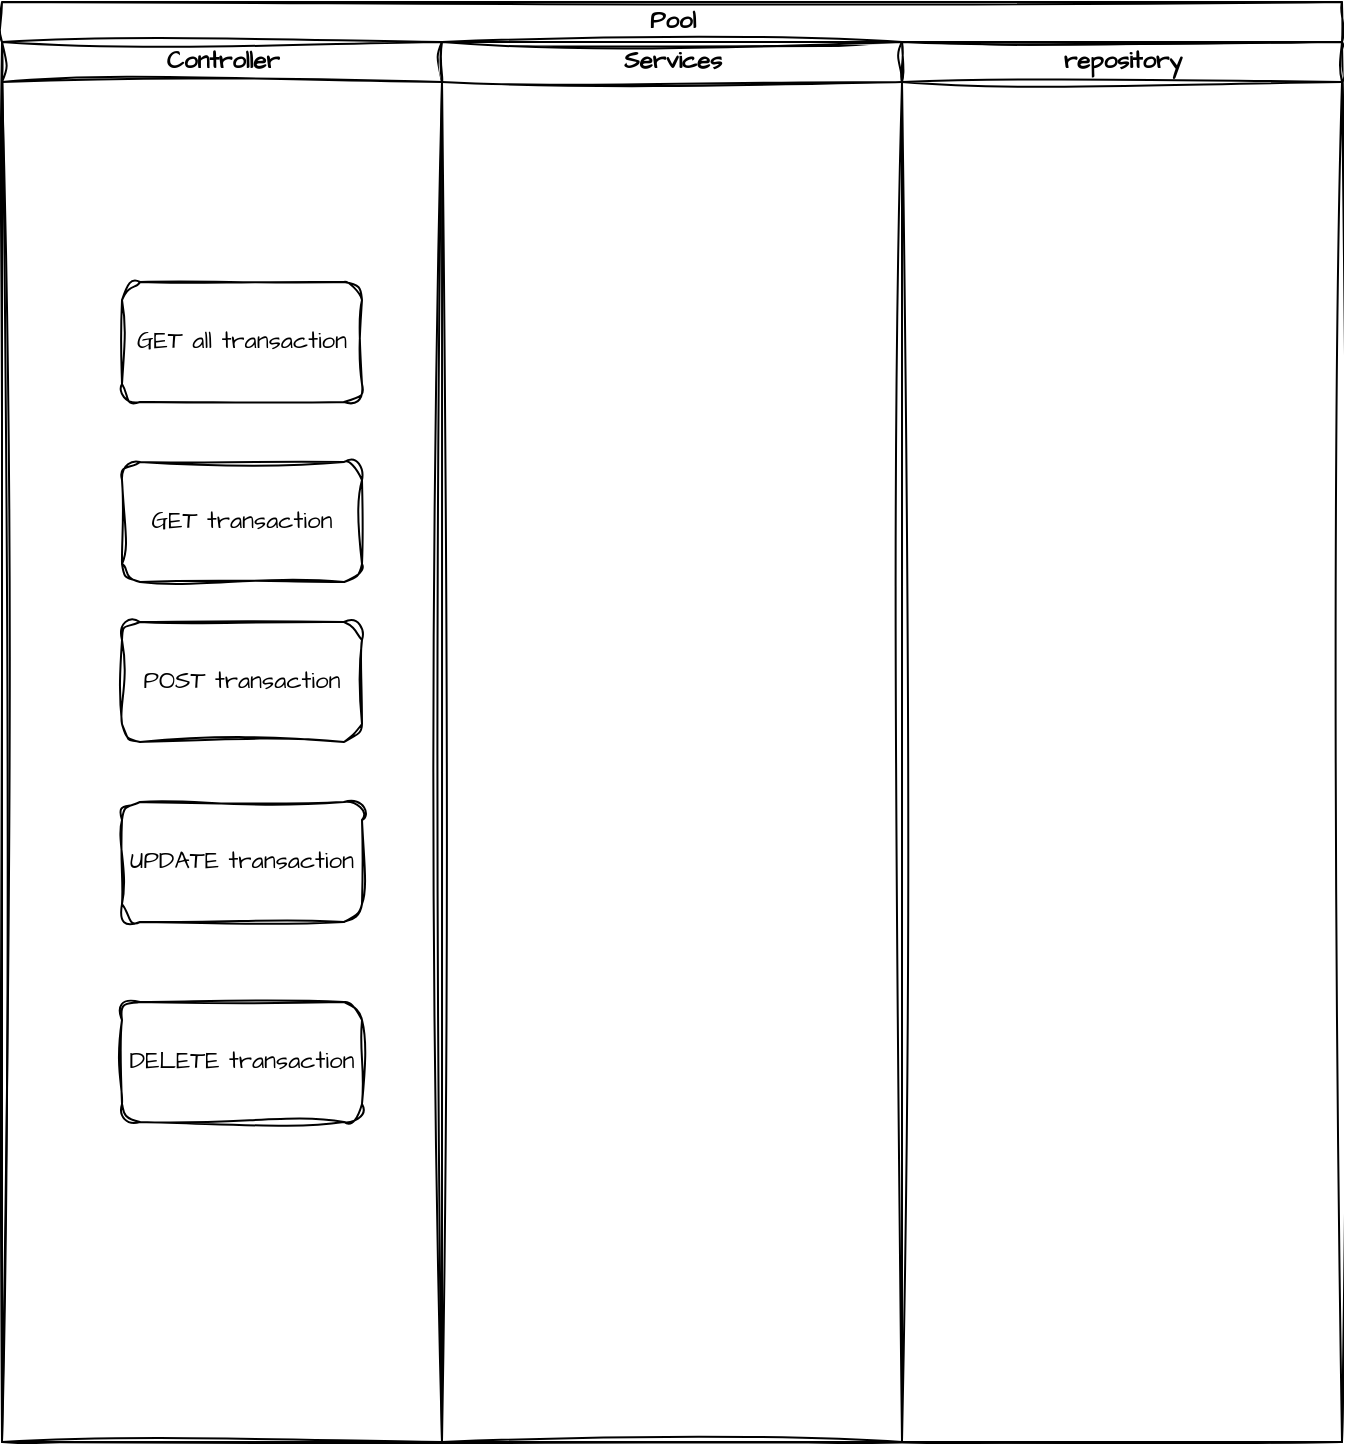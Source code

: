 <mxfile version="24.0.4" type="device">
  <diagram name="Page-1" id="1y2jrM7BJ1hzXJwyEEeL">
    <mxGraphModel dx="1434" dy="900" grid="1" gridSize="10" guides="1" tooltips="1" connect="1" arrows="1" fold="1" page="1" pageScale="1" pageWidth="850" pageHeight="1100" math="0" shadow="0">
      <root>
        <mxCell id="0" />
        <mxCell id="1" parent="0" />
        <mxCell id="H-99pJeEO0CUzVhUXxL7-1" value="Pool" style="swimlane;childLayout=stackLayout;resizeParent=1;resizeParentMax=0;startSize=20;html=1;sketch=1;hachureGap=4;jiggle=2;curveFitting=1;fontFamily=Architects Daughter;fontSource=https%3A%2F%2Ffonts.googleapis.com%2Fcss%3Ffamily%3DArchitects%2BDaughter;" vertex="1" parent="1">
          <mxGeometry x="60" y="160" width="670" height="720" as="geometry" />
        </mxCell>
        <mxCell id="H-99pJeEO0CUzVhUXxL7-2" value="Controller" style="swimlane;startSize=20;html=1;sketch=1;hachureGap=4;jiggle=2;curveFitting=1;fontFamily=Architects Daughter;fontSource=https%3A%2F%2Ffonts.googleapis.com%2Fcss%3Ffamily%3DArchitects%2BDaughter;" vertex="1" parent="H-99pJeEO0CUzVhUXxL7-1">
          <mxGeometry y="20" width="220" height="700" as="geometry" />
        </mxCell>
        <mxCell id="H-99pJeEO0CUzVhUXxL7-6" value="UPDATE transaction" style="rounded=1;whiteSpace=wrap;html=1;sketch=1;hachureGap=4;jiggle=2;curveFitting=1;fontFamily=Architects Daughter;fontSource=https%3A%2F%2Ffonts.googleapis.com%2Fcss%3Ffamily%3DArchitects%2BDaughter;" vertex="1" parent="H-99pJeEO0CUzVhUXxL7-2">
          <mxGeometry x="60" y="380" width="120" height="60" as="geometry" />
        </mxCell>
        <mxCell id="H-99pJeEO0CUzVhUXxL7-8" value="GET all transaction" style="rounded=1;whiteSpace=wrap;html=1;sketch=1;hachureGap=4;jiggle=2;curveFitting=1;fontFamily=Architects Daughter;fontSource=https%3A%2F%2Ffonts.googleapis.com%2Fcss%3Ffamily%3DArchitects%2BDaughter;" vertex="1" parent="H-99pJeEO0CUzVhUXxL7-2">
          <mxGeometry x="60" y="120" width="120" height="60" as="geometry" />
        </mxCell>
        <mxCell id="H-99pJeEO0CUzVhUXxL7-10" value="DELETE transaction" style="rounded=1;whiteSpace=wrap;html=1;sketch=1;hachureGap=4;jiggle=2;curveFitting=1;fontFamily=Architects Daughter;fontSource=https%3A%2F%2Ffonts.googleapis.com%2Fcss%3Ffamily%3DArchitects%2BDaughter;" vertex="1" parent="H-99pJeEO0CUzVhUXxL7-2">
          <mxGeometry x="60" y="480" width="120" height="60" as="geometry" />
        </mxCell>
        <mxCell id="H-99pJeEO0CUzVhUXxL7-9" value="GET transaction" style="rounded=1;whiteSpace=wrap;html=1;sketch=1;hachureGap=4;jiggle=2;curveFitting=1;fontFamily=Architects Daughter;fontSource=https%3A%2F%2Ffonts.googleapis.com%2Fcss%3Ffamily%3DArchitects%2BDaughter;" vertex="1" parent="H-99pJeEO0CUzVhUXxL7-2">
          <mxGeometry x="60" y="210" width="120" height="60" as="geometry" />
        </mxCell>
        <mxCell id="H-99pJeEO0CUzVhUXxL7-7" value="POST transaction" style="rounded=1;whiteSpace=wrap;html=1;sketch=1;hachureGap=4;jiggle=2;curveFitting=1;fontFamily=Architects Daughter;fontSource=https%3A%2F%2Ffonts.googleapis.com%2Fcss%3Ffamily%3DArchitects%2BDaughter;" vertex="1" parent="H-99pJeEO0CUzVhUXxL7-2">
          <mxGeometry x="60" y="290" width="120" height="60" as="geometry" />
        </mxCell>
        <mxCell id="H-99pJeEO0CUzVhUXxL7-3" value="Services" style="swimlane;startSize=20;html=1;sketch=1;hachureGap=4;jiggle=2;curveFitting=1;fontFamily=Architects Daughter;fontSource=https%3A%2F%2Ffonts.googleapis.com%2Fcss%3Ffamily%3DArchitects%2BDaughter;" vertex="1" parent="H-99pJeEO0CUzVhUXxL7-1">
          <mxGeometry x="220" y="20" width="230" height="700" as="geometry" />
        </mxCell>
        <mxCell id="H-99pJeEO0CUzVhUXxL7-4" value="repository" style="swimlane;startSize=20;html=1;sketch=1;hachureGap=4;jiggle=2;curveFitting=1;fontFamily=Architects Daughter;fontSource=https%3A%2F%2Ffonts.googleapis.com%2Fcss%3Ffamily%3DArchitects%2BDaughter;" vertex="1" parent="H-99pJeEO0CUzVhUXxL7-1">
          <mxGeometry x="450" y="20" width="220" height="700" as="geometry" />
        </mxCell>
      </root>
    </mxGraphModel>
  </diagram>
</mxfile>
